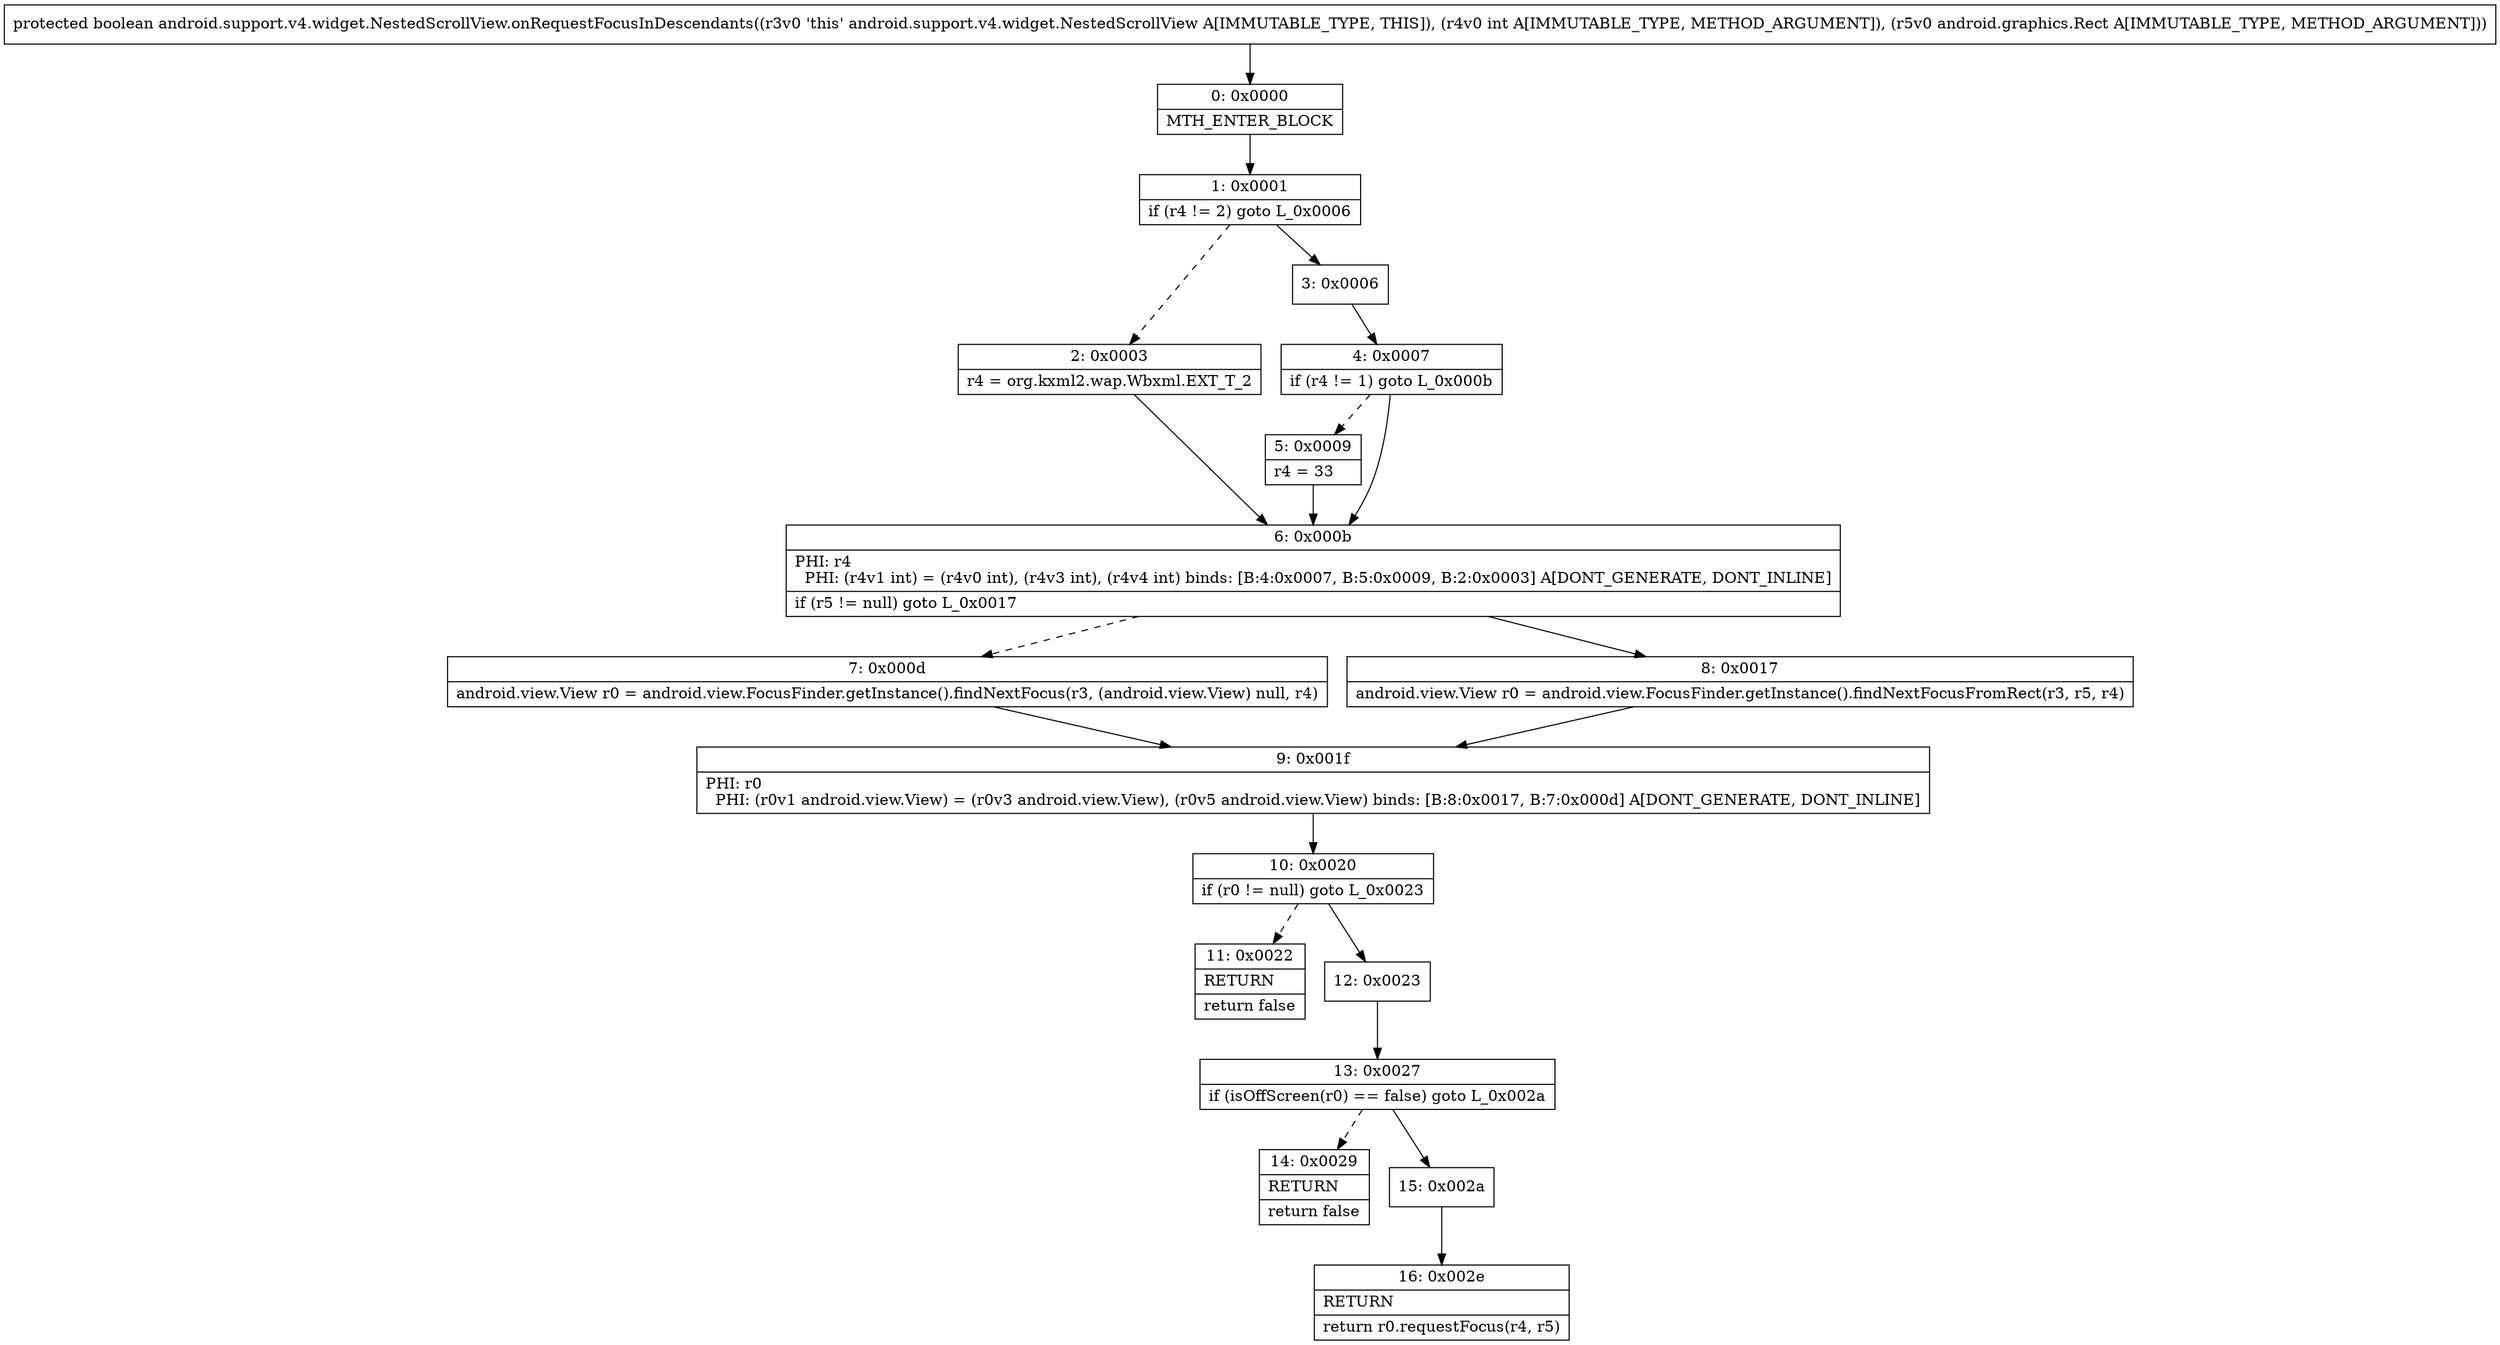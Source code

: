 digraph "CFG forandroid.support.v4.widget.NestedScrollView.onRequestFocusInDescendants(ILandroid\/graphics\/Rect;)Z" {
Node_0 [shape=record,label="{0\:\ 0x0000|MTH_ENTER_BLOCK\l}"];
Node_1 [shape=record,label="{1\:\ 0x0001|if (r4 != 2) goto L_0x0006\l}"];
Node_2 [shape=record,label="{2\:\ 0x0003|r4 = org.kxml2.wap.Wbxml.EXT_T_2\l}"];
Node_3 [shape=record,label="{3\:\ 0x0006}"];
Node_4 [shape=record,label="{4\:\ 0x0007|if (r4 != 1) goto L_0x000b\l}"];
Node_5 [shape=record,label="{5\:\ 0x0009|r4 = 33\l}"];
Node_6 [shape=record,label="{6\:\ 0x000b|PHI: r4 \l  PHI: (r4v1 int) = (r4v0 int), (r4v3 int), (r4v4 int) binds: [B:4:0x0007, B:5:0x0009, B:2:0x0003] A[DONT_GENERATE, DONT_INLINE]\l|if (r5 != null) goto L_0x0017\l}"];
Node_7 [shape=record,label="{7\:\ 0x000d|android.view.View r0 = android.view.FocusFinder.getInstance().findNextFocus(r3, (android.view.View) null, r4)\l}"];
Node_8 [shape=record,label="{8\:\ 0x0017|android.view.View r0 = android.view.FocusFinder.getInstance().findNextFocusFromRect(r3, r5, r4)\l}"];
Node_9 [shape=record,label="{9\:\ 0x001f|PHI: r0 \l  PHI: (r0v1 android.view.View) = (r0v3 android.view.View), (r0v5 android.view.View) binds: [B:8:0x0017, B:7:0x000d] A[DONT_GENERATE, DONT_INLINE]\l}"];
Node_10 [shape=record,label="{10\:\ 0x0020|if (r0 != null) goto L_0x0023\l}"];
Node_11 [shape=record,label="{11\:\ 0x0022|RETURN\l|return false\l}"];
Node_12 [shape=record,label="{12\:\ 0x0023}"];
Node_13 [shape=record,label="{13\:\ 0x0027|if (isOffScreen(r0) == false) goto L_0x002a\l}"];
Node_14 [shape=record,label="{14\:\ 0x0029|RETURN\l|return false\l}"];
Node_15 [shape=record,label="{15\:\ 0x002a}"];
Node_16 [shape=record,label="{16\:\ 0x002e|RETURN\l|return r0.requestFocus(r4, r5)\l}"];
MethodNode[shape=record,label="{protected boolean android.support.v4.widget.NestedScrollView.onRequestFocusInDescendants((r3v0 'this' android.support.v4.widget.NestedScrollView A[IMMUTABLE_TYPE, THIS]), (r4v0 int A[IMMUTABLE_TYPE, METHOD_ARGUMENT]), (r5v0 android.graphics.Rect A[IMMUTABLE_TYPE, METHOD_ARGUMENT])) }"];
MethodNode -> Node_0;
Node_0 -> Node_1;
Node_1 -> Node_2[style=dashed];
Node_1 -> Node_3;
Node_2 -> Node_6;
Node_3 -> Node_4;
Node_4 -> Node_5[style=dashed];
Node_4 -> Node_6;
Node_5 -> Node_6;
Node_6 -> Node_7[style=dashed];
Node_6 -> Node_8;
Node_7 -> Node_9;
Node_8 -> Node_9;
Node_9 -> Node_10;
Node_10 -> Node_11[style=dashed];
Node_10 -> Node_12;
Node_12 -> Node_13;
Node_13 -> Node_14[style=dashed];
Node_13 -> Node_15;
Node_15 -> Node_16;
}

